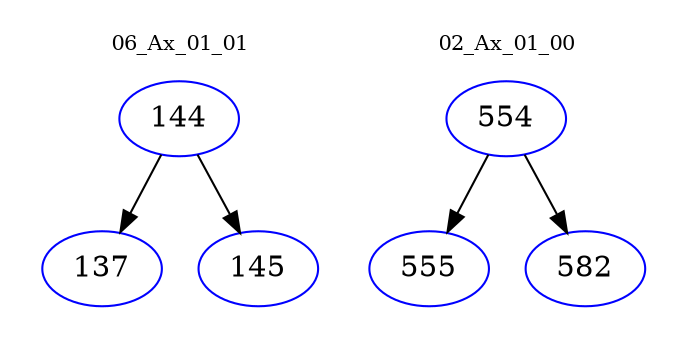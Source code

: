 digraph{
subgraph cluster_0 {
color = white
label = "06_Ax_01_01";
fontsize=10;
T0_144 [label="144", color="blue"]
T0_144 -> T0_137 [color="black"]
T0_137 [label="137", color="blue"]
T0_144 -> T0_145 [color="black"]
T0_145 [label="145", color="blue"]
}
subgraph cluster_1 {
color = white
label = "02_Ax_01_00";
fontsize=10;
T1_554 [label="554", color="blue"]
T1_554 -> T1_555 [color="black"]
T1_555 [label="555", color="blue"]
T1_554 -> T1_582 [color="black"]
T1_582 [label="582", color="blue"]
}
}
